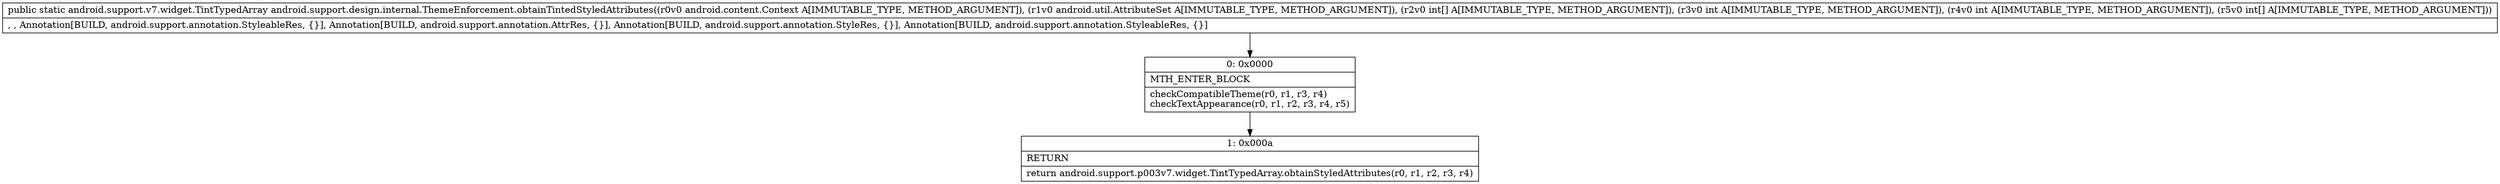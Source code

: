 digraph "CFG forandroid.support.design.internal.ThemeEnforcement.obtainTintedStyledAttributes(Landroid\/content\/Context;Landroid\/util\/AttributeSet;[III[I)Landroid\/support\/v7\/widget\/TintTypedArray;" {
Node_0 [shape=record,label="{0\:\ 0x0000|MTH_ENTER_BLOCK\l|checkCompatibleTheme(r0, r1, r3, r4)\lcheckTextAppearance(r0, r1, r2, r3, r4, r5)\l}"];
Node_1 [shape=record,label="{1\:\ 0x000a|RETURN\l|return android.support.p003v7.widget.TintTypedArray.obtainStyledAttributes(r0, r1, r2, r3, r4)\l}"];
MethodNode[shape=record,label="{public static android.support.v7.widget.TintTypedArray android.support.design.internal.ThemeEnforcement.obtainTintedStyledAttributes((r0v0 android.content.Context A[IMMUTABLE_TYPE, METHOD_ARGUMENT]), (r1v0 android.util.AttributeSet A[IMMUTABLE_TYPE, METHOD_ARGUMENT]), (r2v0 int[] A[IMMUTABLE_TYPE, METHOD_ARGUMENT]), (r3v0 int A[IMMUTABLE_TYPE, METHOD_ARGUMENT]), (r4v0 int A[IMMUTABLE_TYPE, METHOD_ARGUMENT]), (r5v0 int[] A[IMMUTABLE_TYPE, METHOD_ARGUMENT]))  | , , Annotation[BUILD, android.support.annotation.StyleableRes, \{\}], Annotation[BUILD, android.support.annotation.AttrRes, \{\}], Annotation[BUILD, android.support.annotation.StyleRes, \{\}], Annotation[BUILD, android.support.annotation.StyleableRes, \{\}]\l}"];
MethodNode -> Node_0;
Node_0 -> Node_1;
}

